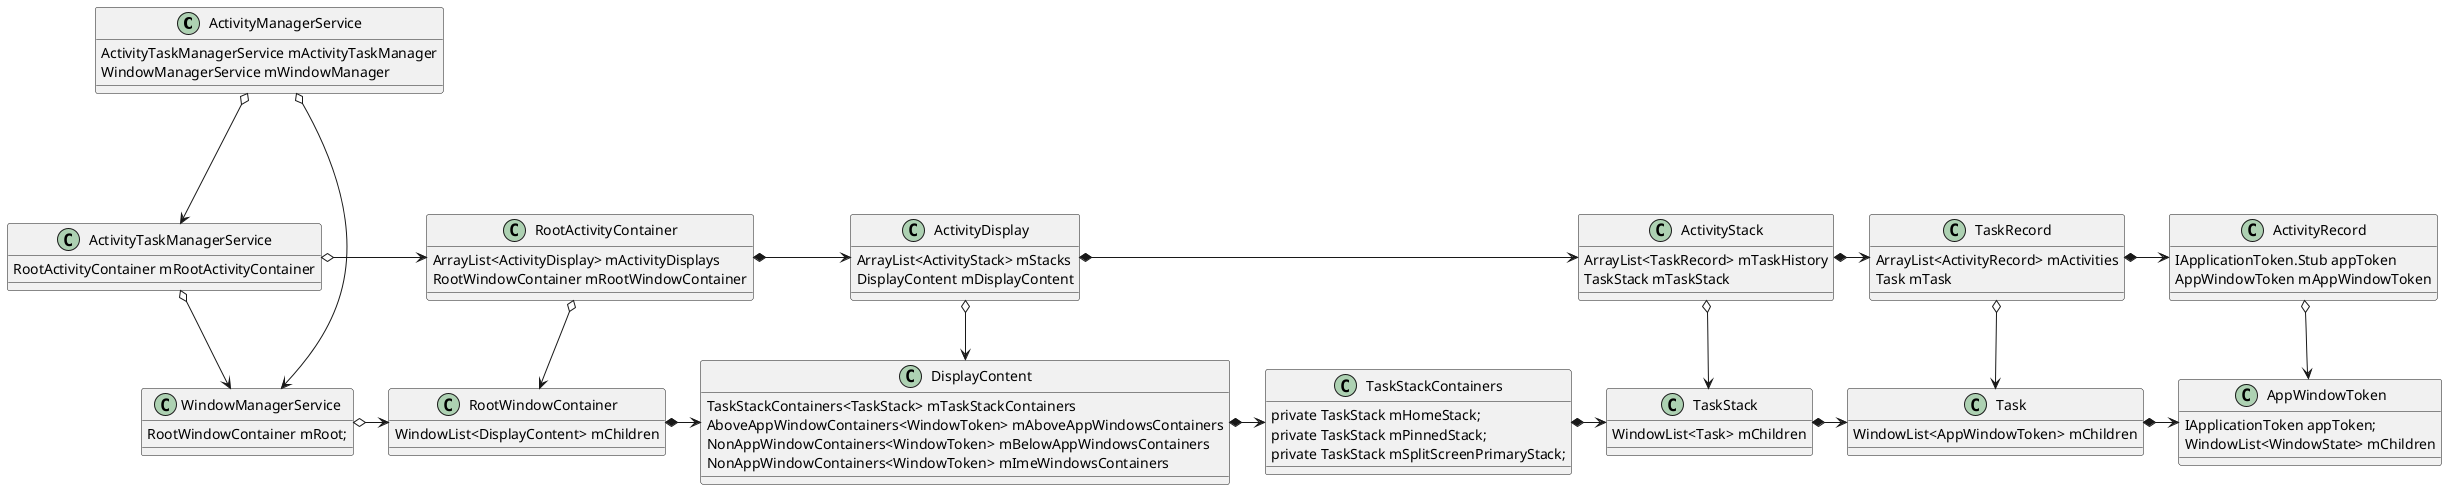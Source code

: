 @startuml
'https://plantuml.com/class-diagram

class ActivityManagerService {
    ActivityTaskManagerService mActivityTaskManager
    WindowManagerService mWindowManager
}

class ActivityTaskManagerService {
    RootActivityContainer mRootActivityContainer
}

class RootActivityContainer {
    ArrayList<ActivityDisplay> mActivityDisplays
    RootWindowContainer mRootWindowContainer
}

class ActivityDisplay {
    ArrayList<ActivityStack> mStacks
    DisplayContent mDisplayContent
}

class ActivityStack {
    ArrayList<TaskRecord> mTaskHistory
    TaskStack mTaskStack
}

class TaskRecord {
    ArrayList<ActivityRecord> mActivities
    Task mTask
}

class ActivityRecord{
    IApplicationToken.Stub appToken
    AppWindowToken mAppWindowToken
}

class WindowManagerService {
    RootWindowContainer mRoot;
}

class RootWindowContainer {
    WindowList<DisplayContent> mChildren
}

class DisplayContent {
    TaskStackContainers<TaskStack> mTaskStackContainers
    AboveAppWindowContainers<WindowToken> mAboveAppWindowsContainers
    NonAppWindowContainers<WindowToken> mBelowAppWindowsContainers
    NonAppWindowContainers<WindowToken> mImeWindowsContainers
}
class TaskStack {
    WindowList<Task> mChildren
}

class Task {
    WindowList<AppWindowToken> mChildren
}

class AppWindowToken {
    IApplicationToken appToken;
    WindowList<WindowState> mChildren
}


class TaskStackContainers {
    private TaskStack mHomeStack;
    private TaskStack mPinnedStack;
    private TaskStack mSplitScreenPrimaryStack;
}

ActivityManagerService o---> ActivityTaskManagerService
ActivityTaskManagerService o-> RootActivityContainer
RootActivityContainer *-> ActivityDisplay
ActivityDisplay *-> ActivityStack
ActivityStack *->TaskRecord
TaskRecord *->ActivityRecord

ActivityManagerService o---> WindowManagerService
WindowManagerService o-> RootWindowContainer
RootWindowContainer *-> DisplayContent
DisplayContent *-> TaskStackContainers
TaskStackContainers *-> TaskStack
TaskStack *-> Task
Task *-> AppWindowToken

ActivityTaskManagerService o--> WindowManagerService
RootActivityContainer o--> RootWindowContainer
ActivityDisplay o--> DisplayContent
ActivityStack o--> TaskStack
TaskRecord o--> Task
ActivityRecord o--> AppWindowToken

@enduml